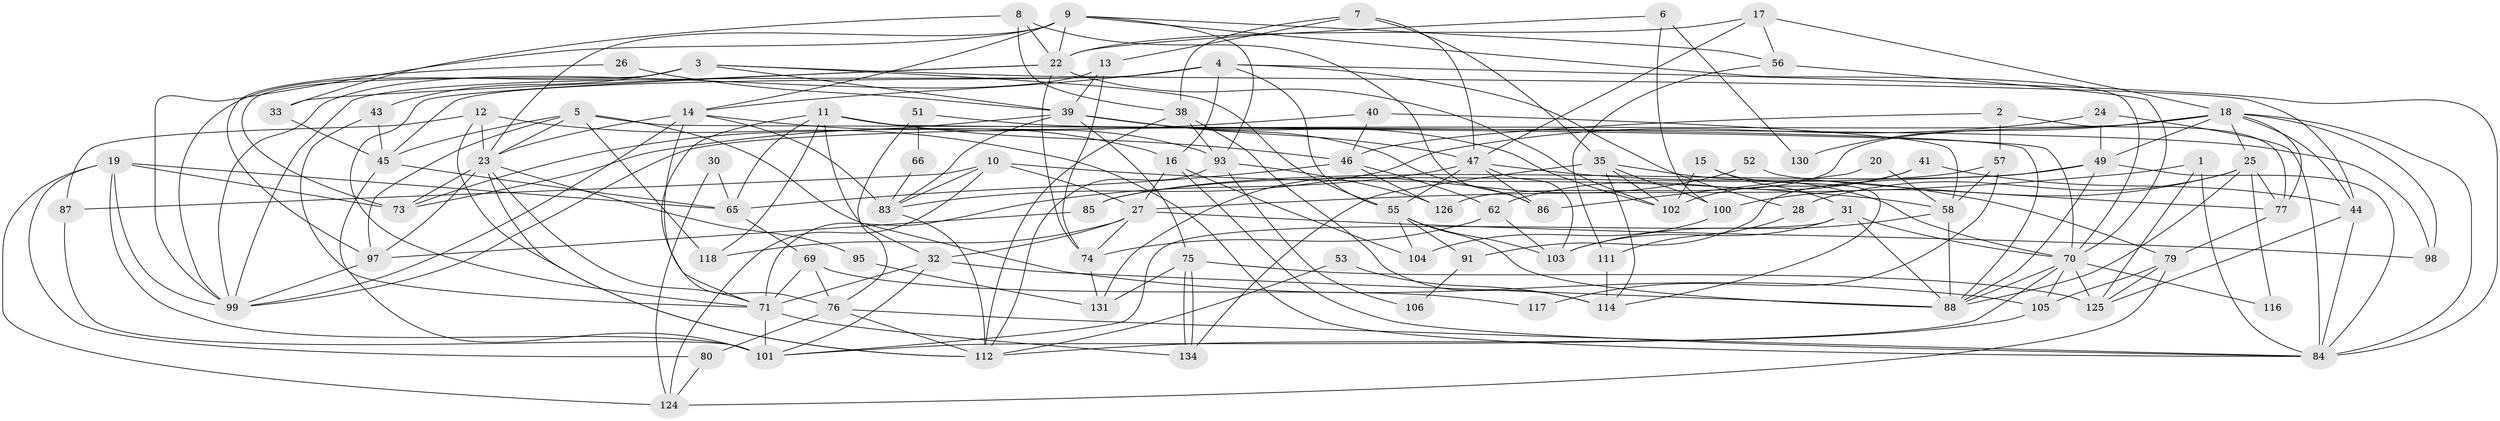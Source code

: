 // original degree distribution, {3: 0.23134328358208955, 4: 0.291044776119403, 5: 0.22388059701492538, 6: 0.08208955223880597, 2: 0.13432835820895522, 7: 0.03731343283582089}
// Generated by graph-tools (version 1.1) at 2025/11/02/27/25 16:11:21]
// undirected, 93 vertices, 223 edges
graph export_dot {
graph [start="1"]
  node [color=gray90,style=filled];
  1;
  2;
  3 [super="+119"];
  4 [super="+82"];
  5 [super="+128"];
  6;
  7 [super="+34"];
  8;
  9 [super="+63"];
  10 [super="+94"];
  11 [super="+50"];
  12;
  13;
  14 [super="+42"];
  15 [super="+48"];
  16 [super="+21"];
  17 [super="+72"];
  18 [super="+132"];
  19 [super="+68"];
  20;
  22 [super="+29"];
  23 [super="+36"];
  24;
  25 [super="+129"];
  26;
  27 [super="+81"];
  28;
  30;
  31 [super="+110"];
  32 [super="+61"];
  33;
  35 [super="+37"];
  38;
  39 [super="+120"];
  40;
  41 [super="+123"];
  43;
  44 [super="+60"];
  45;
  46 [super="+59"];
  47 [super="+54"];
  49 [super="+67"];
  51;
  52;
  53;
  55 [super="+108"];
  56;
  57;
  58 [super="+64"];
  62;
  65 [super="+96"];
  66;
  69 [super="+115"];
  70 [super="+109"];
  71 [super="+122"];
  73;
  74;
  75;
  76 [super="+78"];
  77;
  79 [super="+89"];
  80;
  83;
  84 [super="+92"];
  85;
  86;
  87;
  88 [super="+90"];
  91;
  93 [super="+107"];
  95;
  97;
  98;
  99 [super="+113"];
  100;
  101 [super="+127"];
  102;
  103;
  104;
  105;
  106;
  111;
  112 [super="+121"];
  114;
  116;
  117;
  118;
  124;
  125 [super="+133"];
  126;
  130;
  131;
  134;
  1 -- 125;
  1 -- 27;
  1 -- 84;
  2 -- 77;
  2 -- 46;
  2 -- 57;
  3 -- 73;
  3 -- 44;
  3 -- 55;
  3 -- 99;
  3 -- 43;
  3 -- 39;
  4 -- 99;
  4 -- 45;
  4 -- 28;
  4 -- 84;
  4 -- 55;
  4 -- 16;
  4 -- 14;
  5 -- 105;
  5 -- 97;
  5 -- 45;
  5 -- 118;
  5 -- 23;
  5 -- 88;
  6 -- 100;
  6 -- 130;
  6 -- 22;
  7 -- 13;
  7 -- 47;
  7 -- 35;
  7 -- 38;
  8 -- 33;
  8 -- 38;
  8 -- 86;
  8 -- 22;
  9 -- 93;
  9 -- 22;
  9 -- 23;
  9 -- 56;
  9 -- 70;
  9 -- 99;
  9 -- 14;
  10 -- 83;
  10 -- 87;
  10 -- 27;
  10 -- 124;
  10 -- 58;
  11 -- 32;
  11 -- 65 [weight=2];
  11 -- 93;
  11 -- 46;
  11 -- 118;
  11 -- 70;
  11 -- 71;
  12 -- 23;
  12 -- 84;
  12 -- 87;
  12 -- 112;
  13 -- 99;
  13 -- 74;
  13 -- 39;
  14 -- 99 [weight=2];
  14 -- 83;
  14 -- 16;
  14 -- 23;
  14 -- 76;
  15 -- 31;
  15 -- 114;
  15 -- 102;
  16 -- 84;
  16 -- 104;
  16 -- 27;
  17 -- 18;
  17 -- 56;
  17 -- 22;
  17 -- 47;
  18 -- 77;
  18 -- 126;
  18 -- 44;
  18 -- 49;
  18 -- 130;
  18 -- 98;
  18 -- 25;
  18 -- 99;
  18 -- 84;
  19 -- 80;
  19 -- 65;
  19 -- 124;
  19 -- 73;
  19 -- 101;
  19 -- 99;
  20 -- 86;
  20 -- 58;
  22 -- 102;
  22 -- 33;
  22 -- 71;
  22 -- 74;
  23 -- 73;
  23 -- 112;
  23 -- 97;
  23 -- 71;
  23 -- 95;
  24 -- 83;
  24 -- 49;
  24 -- 84;
  25 -- 100;
  25 -- 116;
  25 -- 28;
  25 -- 77;
  25 -- 88;
  26 -- 97;
  26 -- 39;
  27 -- 32;
  27 -- 98;
  27 -- 118;
  27 -- 74;
  28 -- 111;
  30 -- 124;
  30 -- 65;
  31 -- 101;
  31 -- 103;
  31 -- 70;
  31 -- 88;
  32 -- 101;
  32 -- 71;
  32 -- 88;
  33 -- 45;
  35 -- 100;
  35 -- 102;
  35 -- 134;
  35 -- 114;
  35 -- 70;
  38 -- 112;
  38 -- 114;
  38 -- 93;
  39 -- 86;
  39 -- 73;
  39 -- 102;
  39 -- 83;
  39 -- 75;
  39 -- 47;
  40 -- 58;
  40 -- 73;
  40 -- 46;
  41 -- 102;
  41 -- 44;
  41 -- 62;
  43 -- 71;
  43 -- 45;
  44 -- 84;
  44 -- 125;
  45 -- 65;
  45 -- 101;
  46 -- 126;
  46 -- 62;
  46 -- 65;
  47 -- 86;
  47 -- 103;
  47 -- 71;
  47 -- 55;
  47 -- 79;
  49 -- 88;
  49 -- 91;
  49 -- 85;
  49 -- 84;
  51 -- 76;
  51 -- 98;
  51 -- 66;
  52 -- 77;
  52 -- 131;
  53 -- 112;
  53 -- 114;
  55 -- 91;
  55 -- 103;
  55 -- 104;
  55 -- 88;
  56 -- 111;
  56 -- 70;
  57 -- 85;
  57 -- 117;
  57 -- 58;
  58 -- 103;
  58 -- 88;
  62 -- 103;
  62 -- 74;
  65 -- 69;
  66 -- 83;
  69 -- 117;
  69 -- 71;
  69 -- 76;
  70 -- 125 [weight=2];
  70 -- 116;
  70 -- 101;
  70 -- 88;
  70 -- 105;
  71 -- 134;
  71 -- 101;
  74 -- 131;
  75 -- 134;
  75 -- 134;
  75 -- 125;
  75 -- 131;
  76 -- 80;
  76 -- 84;
  76 -- 112;
  77 -- 79;
  79 -- 124;
  79 -- 105;
  79 -- 125;
  80 -- 124;
  83 -- 112;
  85 -- 97;
  87 -- 101;
  91 -- 106;
  93 -- 106;
  93 -- 126;
  93 -- 112;
  95 -- 131;
  97 -- 99;
  100 -- 104;
  105 -- 112;
  111 -- 114;
}
